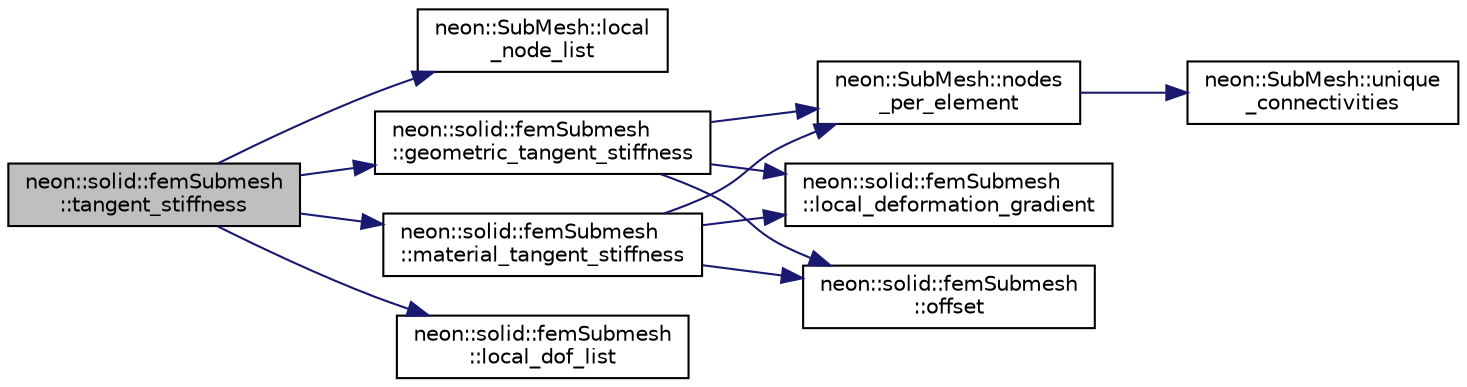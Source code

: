 digraph "neon::solid::femSubmesh::tangent_stiffness"
{
 // INTERACTIVE_SVG=YES
  edge [fontname="Helvetica",fontsize="10",labelfontname="Helvetica",labelfontsize="10"];
  node [fontname="Helvetica",fontsize="10",shape=record];
  rankdir="LR";
  Node160 [label="neon::solid::femSubmesh\l::tangent_stiffness",height=0.2,width=0.4,color="black", fillcolor="grey75", style="filled", fontcolor="black"];
  Node160 -> Node161 [color="midnightblue",fontsize="10",style="solid",fontname="Helvetica"];
  Node161 [label="neon::SubMesh::local\l_node_list",height=0.2,width=0.4,color="black", fillcolor="white", style="filled",URL="$classneon_1_1SubMesh.html#ad34b72970748ce92afe9bfc6b728fbce"];
  Node160 -> Node162 [color="midnightblue",fontsize="10",style="solid",fontname="Helvetica"];
  Node162 [label="neon::solid::femSubmesh\l::geometric_tangent_stiffness",height=0.2,width=0.4,color="black", fillcolor="white", style="filled",URL="$classneon_1_1solid_1_1femSubmesh.html#a146b01147a0c5c030a464088509289dd"];
  Node162 -> Node163 [color="midnightblue",fontsize="10",style="solid",fontname="Helvetica"];
  Node163 [label="neon::SubMesh::nodes\l_per_element",height=0.2,width=0.4,color="black", fillcolor="white", style="filled",URL="$classneon_1_1SubMesh.html#a95a1ae84508d0006244c248aa50c76b3"];
  Node163 -> Node164 [color="midnightblue",fontsize="10",style="solid",fontname="Helvetica"];
  Node164 [label="neon::SubMesh::unique\l_connectivities",height=0.2,width=0.4,color="black", fillcolor="white", style="filled",URL="$classneon_1_1SubMesh.html#a2047359fe78bed483cc5462a9c0e7b42"];
  Node162 -> Node165 [color="midnightblue",fontsize="10",style="solid",fontname="Helvetica"];
  Node165 [label="neon::solid::femSubmesh\l::local_deformation_gradient",height=0.2,width=0.4,color="black", fillcolor="white", style="filled",URL="$classneon_1_1solid_1_1femSubmesh.html#afa388c49be3b7e286237b363bb30551d"];
  Node162 -> Node166 [color="midnightblue",fontsize="10",style="solid",fontname="Helvetica"];
  Node166 [label="neon::solid::femSubmesh\l::offset",height=0.2,width=0.4,color="black", fillcolor="white", style="filled",URL="$classneon_1_1solid_1_1femSubmesh.html#abfcb47594fe901d00dc48b6550fe124b"];
  Node160 -> Node167 [color="midnightblue",fontsize="10",style="solid",fontname="Helvetica"];
  Node167 [label="neon::solid::femSubmesh\l::material_tangent_stiffness",height=0.2,width=0.4,color="black", fillcolor="white", style="filled",URL="$classneon_1_1solid_1_1femSubmesh.html#ac59a58e4a33eea88a87f181c1771621e"];
  Node167 -> Node163 [color="midnightblue",fontsize="10",style="solid",fontname="Helvetica"];
  Node167 -> Node166 [color="midnightblue",fontsize="10",style="solid",fontname="Helvetica"];
  Node167 -> Node165 [color="midnightblue",fontsize="10",style="solid",fontname="Helvetica"];
  Node160 -> Node168 [color="midnightblue",fontsize="10",style="solid",fontname="Helvetica"];
  Node168 [label="neon::solid::femSubmesh\l::local_dof_list",height=0.2,width=0.4,color="black", fillcolor="white", style="filled",URL="$classneon_1_1solid_1_1femSubmesh.html#a2828f622e7e0f2b5c5ab90654fd64de7"];
}
